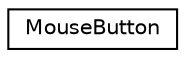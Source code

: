 digraph "Graphical Class Hierarchy"
{
 // LATEX_PDF_SIZE
  edge [fontname="Helvetica",fontsize="10",labelfontname="Helvetica",labelfontsize="10"];
  node [fontname="Helvetica",fontsize="10",shape=record];
  rankdir="LR";
  Node0 [label="MouseButton",height=0.2,width=0.4,color="black", fillcolor="white", style="filled",URL="$struct_mouse_button.html",tooltip="represents a button on the mouse"];
}
